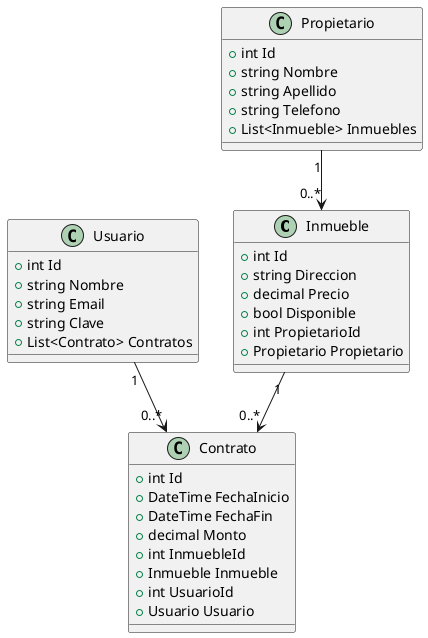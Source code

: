 @startuml

class Inmueble {
    +int Id
    +string Direccion
    +decimal Precio
    +bool Disponible
    +int PropietarioId
    +Propietario Propietario
}

class Propietario {
    +int Id
    +string Nombre
    +string Apellido
    +string Telefono
    +List<Inmueble> Inmuebles
}

class Contrato {
    +int Id
    +DateTime FechaInicio
    +DateTime FechaFin
    +decimal Monto
    +int InmuebleId
    +Inmueble Inmueble
    +int UsuarioId
    +Usuario Usuario
}

class Usuario {
    +int Id
    +string Nombre
    +string Email
    +string Clave
    +List<Contrato> Contratos
}

Propietario "1" --> "0..*" Inmueble
Inmueble "1" --> "0..*" Contrato
Usuario "1" --> "0..*" Contrato

@enduml
